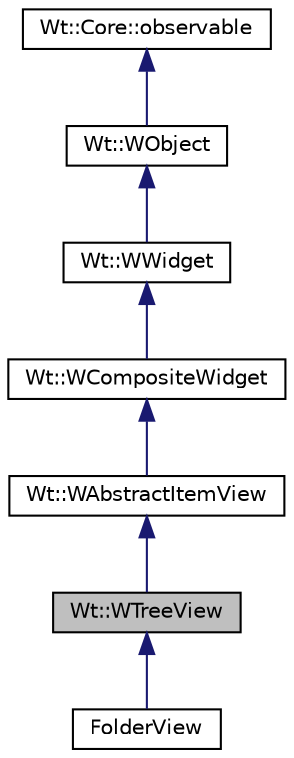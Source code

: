 digraph "Wt::WTreeView"
{
 // LATEX_PDF_SIZE
  edge [fontname="Helvetica",fontsize="10",labelfontname="Helvetica",labelfontsize="10"];
  node [fontname="Helvetica",fontsize="10",shape=record];
  Node1 [label="Wt::WTreeView",height=0.2,width=0.4,color="black", fillcolor="grey75", style="filled", fontcolor="black",tooltip="A view class that displays a model as a tree or tree table."];
  Node2 -> Node1 [dir="back",color="midnightblue",fontsize="10",style="solid"];
  Node2 [label="Wt::WAbstractItemView",height=0.2,width=0.4,color="black", fillcolor="white", style="filled",URL="$classWt_1_1WAbstractItemView.html",tooltip="An abstract base class for item Views."];
  Node3 -> Node2 [dir="back",color="midnightblue",fontsize="10",style="solid"];
  Node3 [label="Wt::WCompositeWidget",height=0.2,width=0.4,color="black", fillcolor="white", style="filled",URL="$classWt_1_1WCompositeWidget.html",tooltip="A widget that hides the implementation of composite widgets."];
  Node4 -> Node3 [dir="back",color="midnightblue",fontsize="10",style="solid"];
  Node4 [label="Wt::WWidget",height=0.2,width=0.4,color="black", fillcolor="white", style="filled",URL="$classWt_1_1WWidget.html",tooltip="The abstract base class for a user-interface component."];
  Node5 -> Node4 [dir="back",color="midnightblue",fontsize="10",style="solid"];
  Node5 [label="Wt::WObject",height=0.2,width=0.4,color="black", fillcolor="white", style="filled",URL="$classWt_1_1WObject.html",tooltip="A base class for objects that participate in the signal/slot system."];
  Node6 -> Node5 [dir="back",color="midnightblue",fontsize="10",style="solid"];
  Node6 [label="Wt::Core::observable",height=0.2,width=0.4,color="black", fillcolor="white", style="filled",URL="$classWt_1_1Core_1_1observable.html",tooltip="A base class for objects whose life-time can be tracked."];
  Node1 -> Node7 [dir="back",color="midnightblue",fontsize="10",style="solid"];
  Node7 [label="FolderView",height=0.2,width=0.4,color="black", fillcolor="white", style="filled",URL="$classFolderView.html",tooltip="A specialized treeview that supports a custom drop event."];
}
